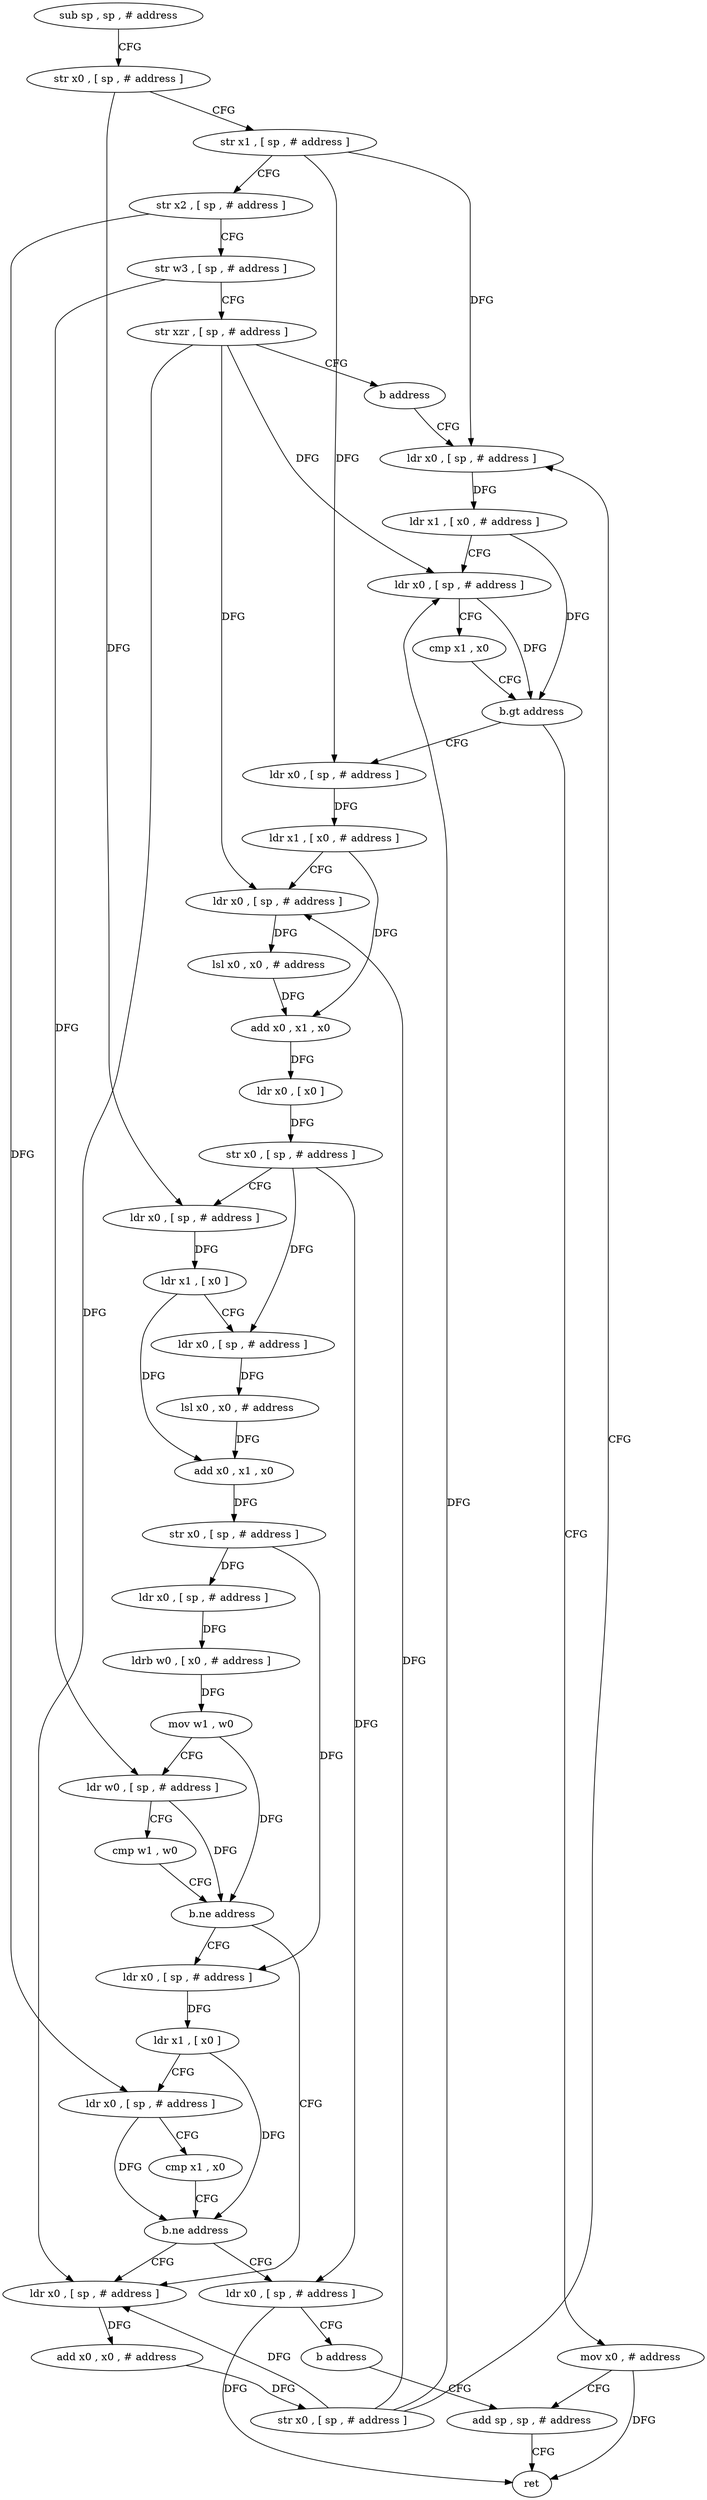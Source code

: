 digraph "func" {
"4465524" [label = "sub sp , sp , # address" ]
"4465528" [label = "str x0 , [ sp , # address ]" ]
"4465532" [label = "str x1 , [ sp , # address ]" ]
"4465536" [label = "str x2 , [ sp , # address ]" ]
"4465540" [label = "str w3 , [ sp , # address ]" ]
"4465544" [label = "str xzr , [ sp , # address ]" ]
"4465548" [label = "b address" ]
"4465668" [label = "ldr x0 , [ sp , # address ]" ]
"4465672" [label = "ldr x1 , [ x0 , # address ]" ]
"4465676" [label = "ldr x0 , [ sp , # address ]" ]
"4465680" [label = "cmp x1 , x0" ]
"4465684" [label = "b.gt address" ]
"4465552" [label = "ldr x0 , [ sp , # address ]" ]
"4465688" [label = "mov x0 , # address" ]
"4465556" [label = "ldr x1 , [ x0 , # address ]" ]
"4465560" [label = "ldr x0 , [ sp , # address ]" ]
"4465564" [label = "lsl x0 , x0 , # address" ]
"4465568" [label = "add x0 , x1 , x0" ]
"4465572" [label = "ldr x0 , [ x0 ]" ]
"4465576" [label = "str x0 , [ sp , # address ]" ]
"4465580" [label = "ldr x0 , [ sp , # address ]" ]
"4465584" [label = "ldr x1 , [ x0 ]" ]
"4465588" [label = "ldr x0 , [ sp , # address ]" ]
"4465592" [label = "lsl x0 , x0 , # address" ]
"4465596" [label = "add x0 , x1 , x0" ]
"4465600" [label = "str x0 , [ sp , # address ]" ]
"4465604" [label = "ldr x0 , [ sp , # address ]" ]
"4465608" [label = "ldrb w0 , [ x0 , # address ]" ]
"4465612" [label = "mov w1 , w0" ]
"4465616" [label = "ldr w0 , [ sp , # address ]" ]
"4465620" [label = "cmp w1 , w0" ]
"4465624" [label = "b.ne address" ]
"4465656" [label = "ldr x0 , [ sp , # address ]" ]
"4465628" [label = "ldr x0 , [ sp , # address ]" ]
"4465692" [label = "add sp , sp , # address" ]
"4465660" [label = "add x0 , x0 , # address" ]
"4465664" [label = "str x0 , [ sp , # address ]" ]
"4465632" [label = "ldr x1 , [ x0 ]" ]
"4465636" [label = "ldr x0 , [ sp , # address ]" ]
"4465640" [label = "cmp x1 , x0" ]
"4465644" [label = "b.ne address" ]
"4465648" [label = "ldr x0 , [ sp , # address ]" ]
"4465652" [label = "b address" ]
"4465696" [label = "ret" ]
"4465524" -> "4465528" [ label = "CFG" ]
"4465528" -> "4465532" [ label = "CFG" ]
"4465528" -> "4465580" [ label = "DFG" ]
"4465532" -> "4465536" [ label = "CFG" ]
"4465532" -> "4465668" [ label = "DFG" ]
"4465532" -> "4465552" [ label = "DFG" ]
"4465536" -> "4465540" [ label = "CFG" ]
"4465536" -> "4465636" [ label = "DFG" ]
"4465540" -> "4465544" [ label = "CFG" ]
"4465540" -> "4465616" [ label = "DFG" ]
"4465544" -> "4465548" [ label = "CFG" ]
"4465544" -> "4465676" [ label = "DFG" ]
"4465544" -> "4465560" [ label = "DFG" ]
"4465544" -> "4465656" [ label = "DFG" ]
"4465548" -> "4465668" [ label = "CFG" ]
"4465668" -> "4465672" [ label = "DFG" ]
"4465672" -> "4465676" [ label = "CFG" ]
"4465672" -> "4465684" [ label = "DFG" ]
"4465676" -> "4465680" [ label = "CFG" ]
"4465676" -> "4465684" [ label = "DFG" ]
"4465680" -> "4465684" [ label = "CFG" ]
"4465684" -> "4465552" [ label = "CFG" ]
"4465684" -> "4465688" [ label = "CFG" ]
"4465552" -> "4465556" [ label = "DFG" ]
"4465688" -> "4465692" [ label = "CFG" ]
"4465688" -> "4465696" [ label = "DFG" ]
"4465556" -> "4465560" [ label = "CFG" ]
"4465556" -> "4465568" [ label = "DFG" ]
"4465560" -> "4465564" [ label = "DFG" ]
"4465564" -> "4465568" [ label = "DFG" ]
"4465568" -> "4465572" [ label = "DFG" ]
"4465572" -> "4465576" [ label = "DFG" ]
"4465576" -> "4465580" [ label = "CFG" ]
"4465576" -> "4465588" [ label = "DFG" ]
"4465576" -> "4465648" [ label = "DFG" ]
"4465580" -> "4465584" [ label = "DFG" ]
"4465584" -> "4465588" [ label = "CFG" ]
"4465584" -> "4465596" [ label = "DFG" ]
"4465588" -> "4465592" [ label = "DFG" ]
"4465592" -> "4465596" [ label = "DFG" ]
"4465596" -> "4465600" [ label = "DFG" ]
"4465600" -> "4465604" [ label = "DFG" ]
"4465600" -> "4465628" [ label = "DFG" ]
"4465604" -> "4465608" [ label = "DFG" ]
"4465608" -> "4465612" [ label = "DFG" ]
"4465612" -> "4465616" [ label = "CFG" ]
"4465612" -> "4465624" [ label = "DFG" ]
"4465616" -> "4465620" [ label = "CFG" ]
"4465616" -> "4465624" [ label = "DFG" ]
"4465620" -> "4465624" [ label = "CFG" ]
"4465624" -> "4465656" [ label = "CFG" ]
"4465624" -> "4465628" [ label = "CFG" ]
"4465656" -> "4465660" [ label = "DFG" ]
"4465628" -> "4465632" [ label = "DFG" ]
"4465692" -> "4465696" [ label = "CFG" ]
"4465660" -> "4465664" [ label = "DFG" ]
"4465664" -> "4465668" [ label = "CFG" ]
"4465664" -> "4465676" [ label = "DFG" ]
"4465664" -> "4465560" [ label = "DFG" ]
"4465664" -> "4465656" [ label = "DFG" ]
"4465632" -> "4465636" [ label = "CFG" ]
"4465632" -> "4465644" [ label = "DFG" ]
"4465636" -> "4465640" [ label = "CFG" ]
"4465636" -> "4465644" [ label = "DFG" ]
"4465640" -> "4465644" [ label = "CFG" ]
"4465644" -> "4465656" [ label = "CFG" ]
"4465644" -> "4465648" [ label = "CFG" ]
"4465648" -> "4465652" [ label = "CFG" ]
"4465648" -> "4465696" [ label = "DFG" ]
"4465652" -> "4465692" [ label = "CFG" ]
}
